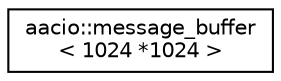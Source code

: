 digraph "Graphical Class Hierarchy"
{
  edge [fontname="Helvetica",fontsize="10",labelfontname="Helvetica",labelfontsize="10"];
  node [fontname="Helvetica",fontsize="10",shape=record];
  rankdir="LR";
  Node0 [label="aacio::message_buffer\l\< 1024 *1024 \>",height=0.2,width=0.4,color="black", fillcolor="white", style="filled",URL="$classaacio_1_1message__buffer.html"];
}
